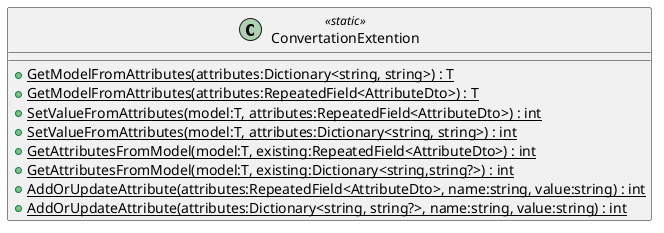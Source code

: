 @startuml
class ConvertationExtention <<static>> {
    + {static} GetModelFromAttributes(attributes:Dictionary<string, string>) : T
    + {static} GetModelFromAttributes(attributes:RepeatedField<AttributeDto>) : T
    + {static} SetValueFromAttributes(model:T, attributes:RepeatedField<AttributeDto>) : int
    + {static} SetValueFromAttributes(model:T, attributes:Dictionary<string, string>) : int
    + {static} GetAttributesFromModel(model:T, existing:RepeatedField<AttributeDto>) : int
    + {static} GetAttributesFromModel(model:T, existing:Dictionary<string,string?>) : int
    + {static} AddOrUpdateAttribute(attributes:RepeatedField<AttributeDto>, name:string, value:string) : int
    + {static} AddOrUpdateAttribute(attributes:Dictionary<string, string?>, name:string, value:string) : int
}
@enduml
